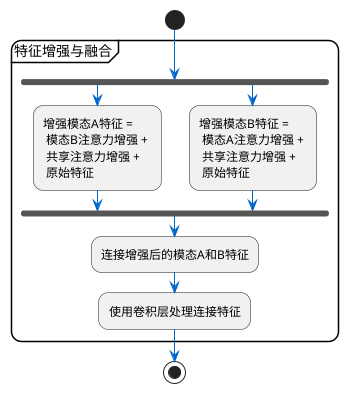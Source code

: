 @startuml 双向通道注意力-特征增强与融合
skinparam backgroundColor white
skinparam roundcorner 20
skinparam ArrowColor #0066CC

start

partition "特征增强与融合" {
  fork
     :增强模态A特征 = 
      模态B注意力增强 + 
      共享注意力增强 + 
      原始特征;
  fork again
     :增强模态B特征 = 
      模态A注意力增强 + 
      共享注意力增强 + 
      原始特征;
  end fork

:连接增强后的模态A和B特征;
:使用卷积层处理连接特征;

}
stop
@enduml 
